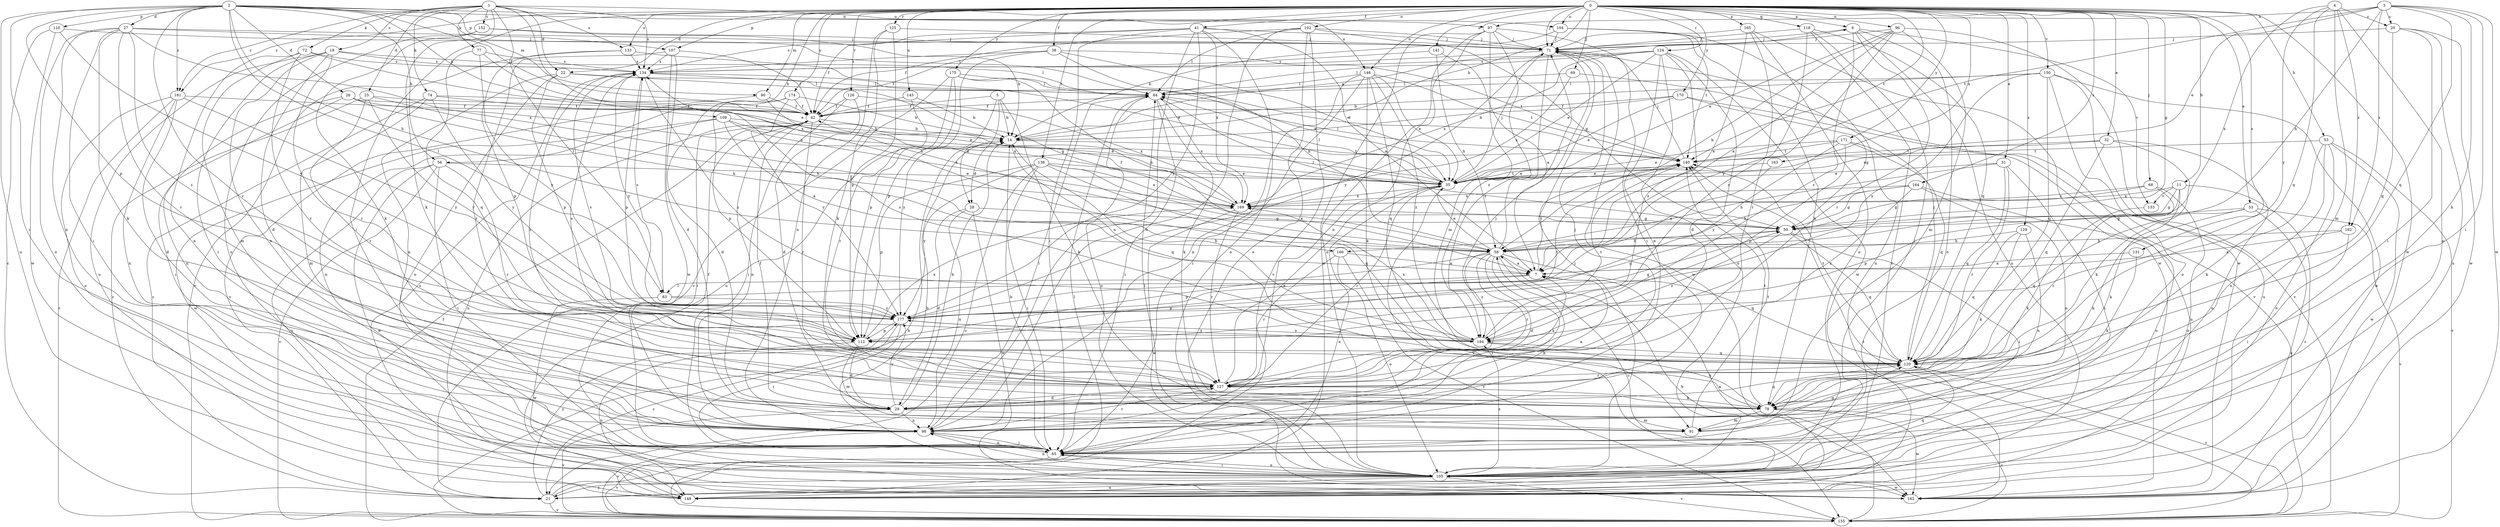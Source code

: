 strict digraph  {
0;
1;
2;
3;
4;
5;
6;
7;
11;
14;
18;
20;
21;
22;
25;
26;
27;
28;
29;
31;
32;
33;
35;
38;
41;
42;
50;
53;
56;
58;
65;
68;
69;
71;
72;
74;
77;
78;
83;
84;
90;
91;
96;
97;
98;
102;
104;
105;
107;
109;
110;
112;
118;
120;
124;
125;
126;
127;
129;
131;
133;
134;
138;
140;
141;
145;
146;
148;
150;
152;
153;
155;
162;
163;
164;
165;
166;
169;
170;
171;
174;
175;
177;
181;
182;
184;
0 -> 6  [label=a];
0 -> 11  [label=b];
0 -> 14  [label=b];
0 -> 22  [label=d];
0 -> 31  [label=e];
0 -> 32  [label=e];
0 -> 33  [label=e];
0 -> 38  [label=f];
0 -> 41  [label=f];
0 -> 50  [label=g];
0 -> 53  [label=h];
0 -> 56  [label=h];
0 -> 65  [label=i];
0 -> 68  [label=j];
0 -> 69  [label=j];
0 -> 71  [label=j];
0 -> 90  [label=m];
0 -> 96  [label=n];
0 -> 102  [label=o];
0 -> 104  [label=o];
0 -> 107  [label=p];
0 -> 118  [label=q];
0 -> 124  [label=r];
0 -> 125  [label=r];
0 -> 126  [label=r];
0 -> 129  [label=s];
0 -> 131  [label=s];
0 -> 133  [label=s];
0 -> 138  [label=t];
0 -> 140  [label=t];
0 -> 141  [label=u];
0 -> 145  [label=u];
0 -> 146  [label=u];
0 -> 150  [label=v];
0 -> 162  [label=w];
0 -> 163  [label=x];
0 -> 164  [label=x];
0 -> 165  [label=x];
0 -> 170  [label=y];
0 -> 171  [label=y];
0 -> 174  [label=y];
0 -> 175  [label=y];
0 -> 181  [label=z];
1 -> 18  [label=c];
1 -> 22  [label=d];
1 -> 25  [label=d];
1 -> 72  [label=k];
1 -> 74  [label=k];
1 -> 77  [label=k];
1 -> 78  [label=k];
1 -> 83  [label=l];
1 -> 104  [label=o];
1 -> 133  [label=s];
1 -> 134  [label=s];
1 -> 152  [label=v];
1 -> 166  [label=x];
1 -> 181  [label=z];
2 -> 26  [label=d];
2 -> 27  [label=d];
2 -> 42  [label=f];
2 -> 56  [label=h];
2 -> 58  [label=h];
2 -> 65  [label=i];
2 -> 83  [label=l];
2 -> 90  [label=m];
2 -> 97  [label=n];
2 -> 107  [label=p];
2 -> 109  [label=p];
2 -> 110  [label=p];
2 -> 112  [label=p];
2 -> 127  [label=r];
2 -> 146  [label=u];
2 -> 148  [label=u];
2 -> 181  [label=z];
3 -> 20  [label=c];
3 -> 35  [label=e];
3 -> 58  [label=h];
3 -> 65  [label=i];
3 -> 78  [label=k];
3 -> 97  [label=n];
3 -> 120  [label=q];
3 -> 140  [label=t];
3 -> 162  [label=w];
3 -> 182  [label=z];
4 -> 20  [label=c];
4 -> 91  [label=m];
4 -> 105  [label=o];
4 -> 120  [label=q];
4 -> 166  [label=x];
4 -> 177  [label=y];
4 -> 182  [label=z];
5 -> 14  [label=b];
5 -> 28  [label=d];
5 -> 42  [label=f];
5 -> 78  [label=k];
5 -> 177  [label=y];
6 -> 71  [label=j];
6 -> 105  [label=o];
6 -> 127  [label=r];
6 -> 148  [label=u];
6 -> 153  [label=v];
6 -> 184  [label=z];
7 -> 83  [label=l];
7 -> 112  [label=p];
7 -> 140  [label=t];
11 -> 21  [label=c];
11 -> 50  [label=g];
11 -> 78  [label=k];
11 -> 112  [label=p];
11 -> 153  [label=v];
11 -> 169  [label=x];
14 -> 6  [label=a];
14 -> 28  [label=d];
14 -> 120  [label=q];
14 -> 140  [label=t];
18 -> 29  [label=d];
18 -> 65  [label=i];
18 -> 84  [label=l];
18 -> 98  [label=n];
18 -> 127  [label=r];
18 -> 134  [label=s];
18 -> 148  [label=u];
20 -> 65  [label=i];
20 -> 71  [label=j];
20 -> 120  [label=q];
20 -> 148  [label=u];
20 -> 162  [label=w];
21 -> 35  [label=e];
21 -> 84  [label=l];
21 -> 155  [label=v];
21 -> 177  [label=y];
22 -> 50  [label=g];
22 -> 84  [label=l];
22 -> 98  [label=n];
22 -> 105  [label=o];
22 -> 112  [label=p];
25 -> 21  [label=c];
25 -> 42  [label=f];
25 -> 58  [label=h];
25 -> 127  [label=r];
25 -> 177  [label=y];
26 -> 35  [label=e];
26 -> 42  [label=f];
26 -> 58  [label=h];
26 -> 65  [label=i];
26 -> 98  [label=n];
27 -> 65  [label=i];
27 -> 71  [label=j];
27 -> 78  [label=k];
27 -> 84  [label=l];
27 -> 98  [label=n];
27 -> 105  [label=o];
27 -> 127  [label=r];
27 -> 169  [label=x];
27 -> 184  [label=z];
28 -> 29  [label=d];
28 -> 50  [label=g];
28 -> 98  [label=n];
28 -> 162  [label=w];
29 -> 7  [label=a];
29 -> 14  [label=b];
29 -> 42  [label=f];
29 -> 71  [label=j];
29 -> 91  [label=m];
29 -> 98  [label=n];
29 -> 120  [label=q];
29 -> 155  [label=v];
29 -> 177  [label=y];
31 -> 35  [label=e];
31 -> 58  [label=h];
31 -> 65  [label=i];
31 -> 120  [label=q];
31 -> 127  [label=r];
32 -> 35  [label=e];
32 -> 78  [label=k];
32 -> 105  [label=o];
32 -> 120  [label=q];
32 -> 140  [label=t];
33 -> 50  [label=g];
33 -> 78  [label=k];
33 -> 120  [label=q];
33 -> 148  [label=u];
33 -> 155  [label=v];
35 -> 71  [label=j];
35 -> 84  [label=l];
35 -> 127  [label=r];
35 -> 140  [label=t];
35 -> 155  [label=v];
35 -> 169  [label=x];
38 -> 35  [label=e];
38 -> 42  [label=f];
38 -> 58  [label=h];
38 -> 112  [label=p];
38 -> 134  [label=s];
38 -> 140  [label=t];
41 -> 7  [label=a];
41 -> 42  [label=f];
41 -> 65  [label=i];
41 -> 71  [label=j];
41 -> 98  [label=n];
41 -> 105  [label=o];
41 -> 134  [label=s];
41 -> 169  [label=x];
41 -> 177  [label=y];
42 -> 14  [label=b];
42 -> 65  [label=i];
42 -> 98  [label=n];
42 -> 127  [label=r];
42 -> 148  [label=u];
50 -> 58  [label=h];
50 -> 65  [label=i];
50 -> 84  [label=l];
50 -> 120  [label=q];
50 -> 184  [label=z];
53 -> 78  [label=k];
53 -> 98  [label=n];
53 -> 105  [label=o];
53 -> 140  [label=t];
53 -> 155  [label=v];
53 -> 162  [label=w];
56 -> 35  [label=e];
56 -> 65  [label=i];
56 -> 127  [label=r];
56 -> 148  [label=u];
56 -> 155  [label=v];
56 -> 162  [label=w];
58 -> 7  [label=a];
58 -> 21  [label=c];
58 -> 29  [label=d];
58 -> 35  [label=e];
58 -> 65  [label=i];
58 -> 71  [label=j];
58 -> 112  [label=p];
58 -> 120  [label=q];
58 -> 127  [label=r];
58 -> 184  [label=z];
65 -> 14  [label=b];
65 -> 58  [label=h];
65 -> 98  [label=n];
65 -> 105  [label=o];
65 -> 155  [label=v];
68 -> 50  [label=g];
68 -> 105  [label=o];
68 -> 127  [label=r];
68 -> 169  [label=x];
69 -> 84  [label=l];
69 -> 155  [label=v];
69 -> 169  [label=x];
71 -> 134  [label=s];
71 -> 162  [label=w];
71 -> 177  [label=y];
71 -> 184  [label=z];
72 -> 58  [label=h];
72 -> 91  [label=m];
72 -> 98  [label=n];
72 -> 127  [label=r];
72 -> 134  [label=s];
74 -> 21  [label=c];
74 -> 35  [label=e];
74 -> 42  [label=f];
74 -> 91  [label=m];
74 -> 177  [label=y];
77 -> 35  [label=e];
77 -> 120  [label=q];
77 -> 134  [label=s];
77 -> 177  [label=y];
78 -> 91  [label=m];
78 -> 140  [label=t];
78 -> 155  [label=v];
78 -> 162  [label=w];
83 -> 50  [label=g];
83 -> 134  [label=s];
83 -> 162  [label=w];
83 -> 177  [label=y];
84 -> 42  [label=f];
84 -> 65  [label=i];
84 -> 78  [label=k];
84 -> 105  [label=o];
84 -> 169  [label=x];
90 -> 21  [label=c];
90 -> 42  [label=f];
90 -> 169  [label=x];
91 -> 120  [label=q];
91 -> 140  [label=t];
96 -> 7  [label=a];
96 -> 35  [label=e];
96 -> 58  [label=h];
96 -> 71  [label=j];
96 -> 91  [label=m];
96 -> 162  [label=w];
96 -> 177  [label=y];
97 -> 65  [label=i];
97 -> 71  [label=j];
97 -> 91  [label=m];
97 -> 98  [label=n];
97 -> 105  [label=o];
97 -> 148  [label=u];
97 -> 184  [label=z];
98 -> 42  [label=f];
98 -> 65  [label=i];
98 -> 84  [label=l];
98 -> 127  [label=r];
98 -> 155  [label=v];
102 -> 42  [label=f];
102 -> 50  [label=g];
102 -> 71  [label=j];
102 -> 84  [label=l];
102 -> 98  [label=n];
102 -> 105  [label=o];
102 -> 155  [label=v];
104 -> 14  [label=b];
104 -> 71  [label=j];
104 -> 78  [label=k];
104 -> 140  [label=t];
104 -> 148  [label=u];
105 -> 14  [label=b];
105 -> 21  [label=c];
105 -> 65  [label=i];
105 -> 71  [label=j];
105 -> 84  [label=l];
105 -> 98  [label=n];
105 -> 120  [label=q];
105 -> 148  [label=u];
105 -> 155  [label=v];
105 -> 162  [label=w];
105 -> 184  [label=z];
107 -> 29  [label=d];
107 -> 42  [label=f];
107 -> 127  [label=r];
107 -> 134  [label=s];
107 -> 162  [label=w];
109 -> 7  [label=a];
109 -> 14  [label=b];
109 -> 35  [label=e];
109 -> 98  [label=n];
109 -> 162  [label=w];
109 -> 169  [label=x];
110 -> 21  [label=c];
110 -> 71  [label=j];
110 -> 162  [label=w];
110 -> 177  [label=y];
112 -> 29  [label=d];
112 -> 91  [label=m];
112 -> 134  [label=s];
112 -> 140  [label=t];
112 -> 148  [label=u];
112 -> 169  [label=x];
118 -> 21  [label=c];
118 -> 65  [label=i];
118 -> 71  [label=j];
118 -> 120  [label=q];
118 -> 184  [label=z];
120 -> 71  [label=j];
120 -> 127  [label=r];
120 -> 134  [label=s];
120 -> 140  [label=t];
120 -> 155  [label=v];
124 -> 29  [label=d];
124 -> 35  [label=e];
124 -> 84  [label=l];
124 -> 98  [label=n];
124 -> 105  [label=o];
124 -> 134  [label=s];
124 -> 162  [label=w];
124 -> 169  [label=x];
124 -> 184  [label=z];
125 -> 71  [label=j];
125 -> 78  [label=k];
125 -> 98  [label=n];
125 -> 112  [label=p];
126 -> 29  [label=d];
126 -> 42  [label=f];
126 -> 65  [label=i];
126 -> 169  [label=x];
127 -> 7  [label=a];
127 -> 29  [label=d];
127 -> 35  [label=e];
127 -> 71  [label=j];
127 -> 78  [label=k];
127 -> 134  [label=s];
129 -> 58  [label=h];
129 -> 78  [label=k];
129 -> 98  [label=n];
129 -> 120  [label=q];
131 -> 7  [label=a];
131 -> 78  [label=k];
133 -> 35  [label=e];
133 -> 112  [label=p];
133 -> 134  [label=s];
133 -> 155  [label=v];
134 -> 84  [label=l];
134 -> 112  [label=p];
134 -> 140  [label=t];
134 -> 177  [label=y];
134 -> 184  [label=z];
138 -> 7  [label=a];
138 -> 21  [label=c];
138 -> 35  [label=e];
138 -> 65  [label=i];
138 -> 112  [label=p];
138 -> 120  [label=q];
138 -> 169  [label=x];
138 -> 177  [label=y];
140 -> 35  [label=e];
140 -> 71  [label=j];
140 -> 84  [label=l];
141 -> 7  [label=a];
141 -> 58  [label=h];
141 -> 134  [label=s];
145 -> 14  [label=b];
145 -> 42  [label=f];
145 -> 127  [label=r];
146 -> 35  [label=e];
146 -> 65  [label=i];
146 -> 78  [label=k];
146 -> 84  [label=l];
146 -> 98  [label=n];
146 -> 120  [label=q];
146 -> 140  [label=t];
146 -> 184  [label=z];
148 -> 7  [label=a];
148 -> 134  [label=s];
150 -> 14  [label=b];
150 -> 84  [label=l];
150 -> 105  [label=o];
150 -> 120  [label=q];
150 -> 155  [label=v];
150 -> 162  [label=w];
150 -> 177  [label=y];
152 -> 14  [label=b];
152 -> 71  [label=j];
152 -> 78  [label=k];
152 -> 105  [label=o];
153 -> 78  [label=k];
155 -> 14  [label=b];
155 -> 42  [label=f];
155 -> 58  [label=h];
155 -> 140  [label=t];
163 -> 7  [label=a];
163 -> 35  [label=e];
164 -> 50  [label=g];
164 -> 58  [label=h];
164 -> 98  [label=n];
164 -> 105  [label=o];
164 -> 169  [label=x];
164 -> 184  [label=z];
165 -> 7  [label=a];
165 -> 71  [label=j];
165 -> 105  [label=o];
165 -> 127  [label=r];
165 -> 162  [label=w];
166 -> 7  [label=a];
166 -> 105  [label=o];
166 -> 127  [label=r];
166 -> 155  [label=v];
169 -> 42  [label=f];
169 -> 50  [label=g];
169 -> 127  [label=r];
169 -> 162  [label=w];
170 -> 14  [label=b];
170 -> 35  [label=e];
170 -> 42  [label=f];
170 -> 50  [label=g];
170 -> 148  [label=u];
171 -> 35  [label=e];
171 -> 112  [label=p];
171 -> 120  [label=q];
171 -> 140  [label=t];
171 -> 148  [label=u];
171 -> 177  [label=y];
174 -> 14  [label=b];
174 -> 29  [label=d];
174 -> 42  [label=f];
174 -> 112  [label=p];
174 -> 177  [label=y];
175 -> 21  [label=c];
175 -> 35  [label=e];
175 -> 58  [label=h];
175 -> 84  [label=l];
175 -> 112  [label=p];
175 -> 148  [label=u];
177 -> 21  [label=c];
177 -> 50  [label=g];
177 -> 65  [label=i];
177 -> 112  [label=p];
177 -> 184  [label=z];
181 -> 29  [label=d];
181 -> 42  [label=f];
181 -> 98  [label=n];
181 -> 105  [label=o];
181 -> 155  [label=v];
181 -> 177  [label=y];
182 -> 7  [label=a];
182 -> 58  [label=h];
182 -> 65  [label=i];
184 -> 14  [label=b];
184 -> 78  [label=k];
184 -> 120  [label=q];
184 -> 134  [label=s];
184 -> 140  [label=t];
184 -> 169  [label=x];
184 -> 177  [label=y];
}
